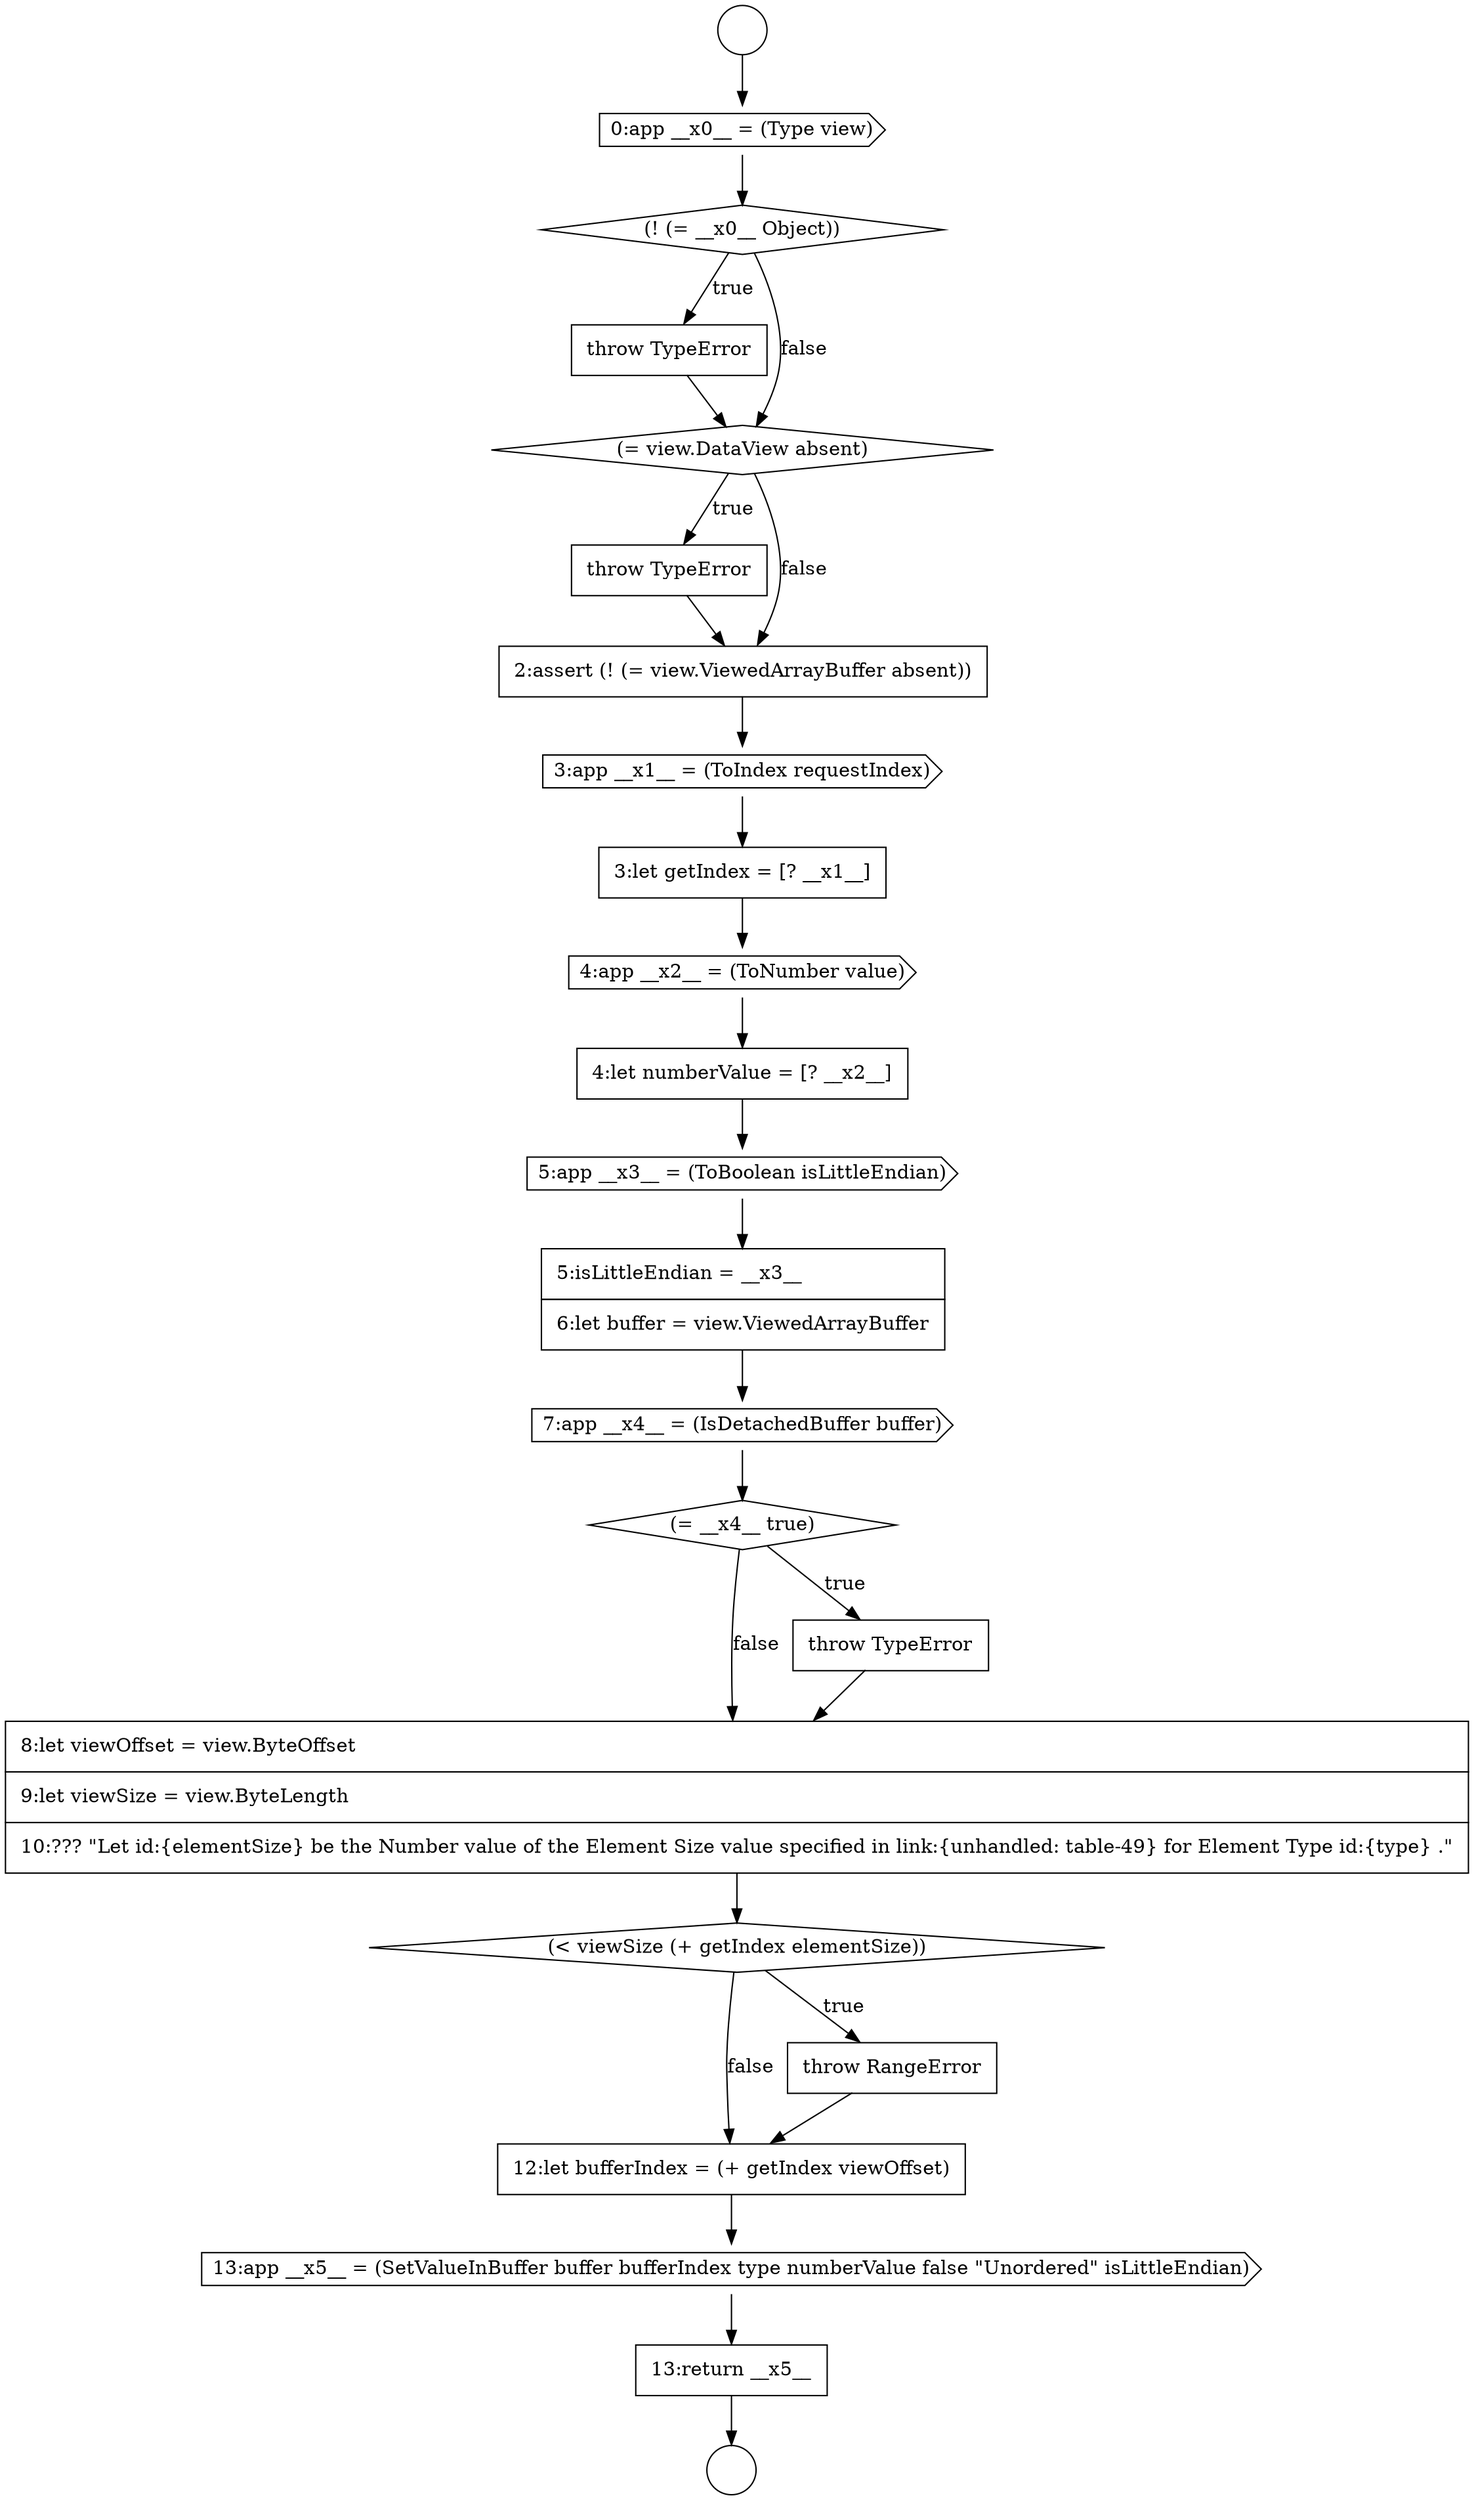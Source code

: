 digraph {
  node16455 [shape=circle label=" " color="black" fillcolor="white" style=filled]
  node16472 [shape=none, margin=0, label=<<font color="black">
    <table border="0" cellborder="1" cellspacing="0" cellpadding="10">
      <tr><td align="left">8:let viewOffset = view.ByteOffset</td></tr>
      <tr><td align="left">9:let viewSize = view.ByteLength</td></tr>
      <tr><td align="left">10:??? &quot;Let id:{elementSize} be the Number value of the Element Size value specified in link:{unhandled: table-49} for Element Type id:{type} .&quot;</td></tr>
    </table>
  </font>> color="black" fillcolor="white" style=filled]
  node16471 [shape=none, margin=0, label=<<font color="black">
    <table border="0" cellborder="1" cellspacing="0" cellpadding="10">
      <tr><td align="left">throw TypeError</td></tr>
    </table>
  </font>> color="black" fillcolor="white" style=filled]
  node16457 [shape=cds, label=<<font color="black">0:app __x0__ = (Type view)</font>> color="black" fillcolor="white" style=filled]
  node16461 [shape=none, margin=0, label=<<font color="black">
    <table border="0" cellborder="1" cellspacing="0" cellpadding="10">
      <tr><td align="left">throw TypeError</td></tr>
    </table>
  </font>> color="black" fillcolor="white" style=filled]
  node16475 [shape=none, margin=0, label=<<font color="black">
    <table border="0" cellborder="1" cellspacing="0" cellpadding="10">
      <tr><td align="left">12:let bufferIndex = (+ getIndex viewOffset)</td></tr>
    </table>
  </font>> color="black" fillcolor="white" style=filled]
  node16470 [shape=diamond, label=<<font color="black">(= __x4__ true)</font>> color="black" fillcolor="white" style=filled]
  node16458 [shape=diamond, label=<<font color="black">(! (= __x0__ Object))</font>> color="black" fillcolor="white" style=filled]
  node16462 [shape=none, margin=0, label=<<font color="black">
    <table border="0" cellborder="1" cellspacing="0" cellpadding="10">
      <tr><td align="left">2:assert (! (= view.ViewedArrayBuffer absent))</td></tr>
    </table>
  </font>> color="black" fillcolor="white" style=filled]
  node16466 [shape=none, margin=0, label=<<font color="black">
    <table border="0" cellborder="1" cellspacing="0" cellpadding="10">
      <tr><td align="left">4:let numberValue = [? __x2__]</td></tr>
    </table>
  </font>> color="black" fillcolor="white" style=filled]
  node16459 [shape=none, margin=0, label=<<font color="black">
    <table border="0" cellborder="1" cellspacing="0" cellpadding="10">
      <tr><td align="left">throw TypeError</td></tr>
    </table>
  </font>> color="black" fillcolor="white" style=filled]
  node16456 [shape=circle label=" " color="black" fillcolor="white" style=filled]
  node16469 [shape=cds, label=<<font color="black">7:app __x4__ = (IsDetachedBuffer buffer)</font>> color="black" fillcolor="white" style=filled]
  node16463 [shape=cds, label=<<font color="black">3:app __x1__ = (ToIndex requestIndex)</font>> color="black" fillcolor="white" style=filled]
  node16476 [shape=cds, label=<<font color="black">13:app __x5__ = (SetValueInBuffer buffer bufferIndex type numberValue false &quot;Unordered&quot; isLittleEndian)</font>> color="black" fillcolor="white" style=filled]
  node16460 [shape=diamond, label=<<font color="black">(= view.DataView absent)</font>> color="black" fillcolor="white" style=filled]
  node16465 [shape=cds, label=<<font color="black">4:app __x2__ = (ToNumber value)</font>> color="black" fillcolor="white" style=filled]
  node16468 [shape=none, margin=0, label=<<font color="black">
    <table border="0" cellborder="1" cellspacing="0" cellpadding="10">
      <tr><td align="left">5:isLittleEndian = __x3__</td></tr>
      <tr><td align="left">6:let buffer = view.ViewedArrayBuffer</td></tr>
    </table>
  </font>> color="black" fillcolor="white" style=filled]
  node16473 [shape=diamond, label=<<font color="black">(&lt; viewSize (+ getIndex elementSize))</font>> color="black" fillcolor="white" style=filled]
  node16464 [shape=none, margin=0, label=<<font color="black">
    <table border="0" cellborder="1" cellspacing="0" cellpadding="10">
      <tr><td align="left">3:let getIndex = [? __x1__]</td></tr>
    </table>
  </font>> color="black" fillcolor="white" style=filled]
  node16477 [shape=none, margin=0, label=<<font color="black">
    <table border="0" cellborder="1" cellspacing="0" cellpadding="10">
      <tr><td align="left">13:return __x5__</td></tr>
    </table>
  </font>> color="black" fillcolor="white" style=filled]
  node16474 [shape=none, margin=0, label=<<font color="black">
    <table border="0" cellborder="1" cellspacing="0" cellpadding="10">
      <tr><td align="left">throw RangeError</td></tr>
    </table>
  </font>> color="black" fillcolor="white" style=filled]
  node16467 [shape=cds, label=<<font color="black">5:app __x3__ = (ToBoolean isLittleEndian)</font>> color="black" fillcolor="white" style=filled]
  node16460 -> node16461 [label=<<font color="black">true</font>> color="black"]
  node16460 -> node16462 [label=<<font color="black">false</font>> color="black"]
  node16471 -> node16472 [ color="black"]
  node16473 -> node16474 [label=<<font color="black">true</font>> color="black"]
  node16473 -> node16475 [label=<<font color="black">false</font>> color="black"]
  node16458 -> node16459 [label=<<font color="black">true</font>> color="black"]
  node16458 -> node16460 [label=<<font color="black">false</font>> color="black"]
  node16462 -> node16463 [ color="black"]
  node16468 -> node16469 [ color="black"]
  node16469 -> node16470 [ color="black"]
  node16463 -> node16464 [ color="black"]
  node16465 -> node16466 [ color="black"]
  node16464 -> node16465 [ color="black"]
  node16470 -> node16471 [label=<<font color="black">true</font>> color="black"]
  node16470 -> node16472 [label=<<font color="black">false</font>> color="black"]
  node16472 -> node16473 [ color="black"]
  node16474 -> node16475 [ color="black"]
  node16461 -> node16462 [ color="black"]
  node16466 -> node16467 [ color="black"]
  node16477 -> node16456 [ color="black"]
  node16475 -> node16476 [ color="black"]
  node16457 -> node16458 [ color="black"]
  node16476 -> node16477 [ color="black"]
  node16467 -> node16468 [ color="black"]
  node16455 -> node16457 [ color="black"]
  node16459 -> node16460 [ color="black"]
}
